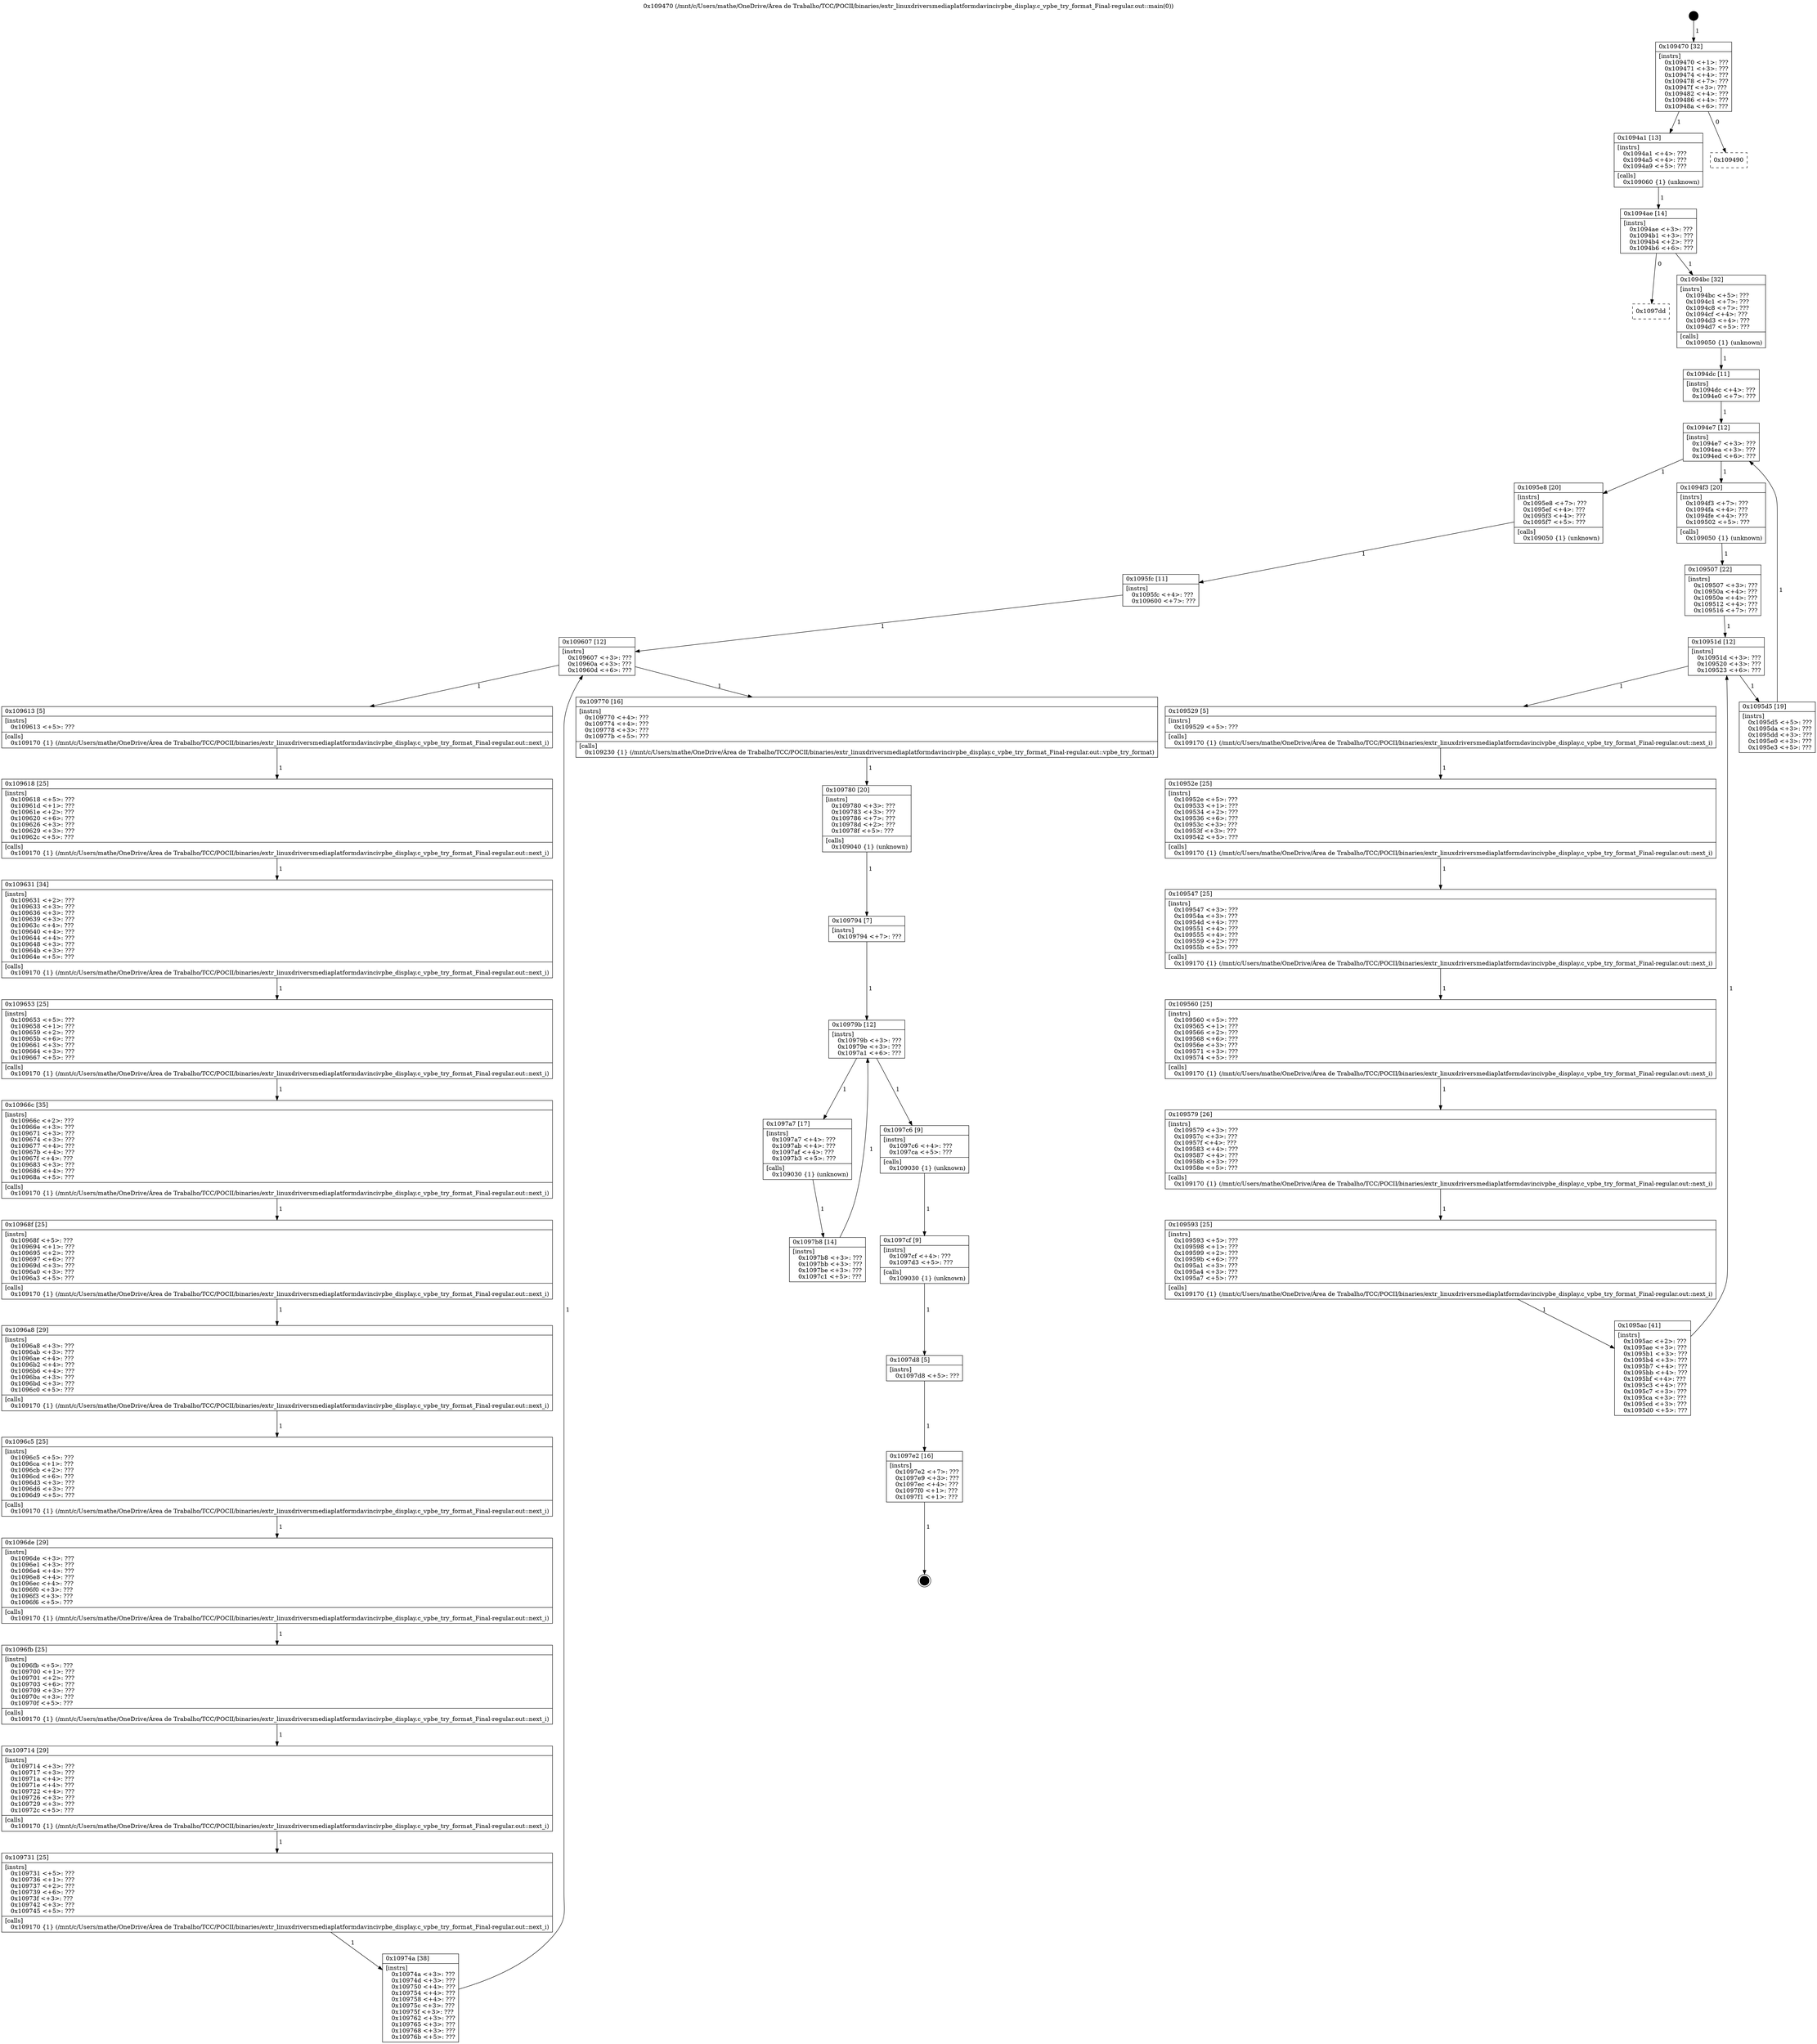 digraph "0x109470" {
  label = "0x109470 (/mnt/c/Users/mathe/OneDrive/Área de Trabalho/TCC/POCII/binaries/extr_linuxdriversmediaplatformdavincivpbe_display.c_vpbe_try_format_Final-regular.out::main(0))"
  labelloc = "t"
  node[shape=record]

  Entry [label="",width=0.3,height=0.3,shape=circle,fillcolor=black,style=filled]
  "0x109470" [label="{
     0x109470 [32]\l
     | [instrs]\l
     &nbsp;&nbsp;0x109470 \<+1\>: ???\l
     &nbsp;&nbsp;0x109471 \<+3\>: ???\l
     &nbsp;&nbsp;0x109474 \<+4\>: ???\l
     &nbsp;&nbsp;0x109478 \<+7\>: ???\l
     &nbsp;&nbsp;0x10947f \<+3\>: ???\l
     &nbsp;&nbsp;0x109482 \<+4\>: ???\l
     &nbsp;&nbsp;0x109486 \<+4\>: ???\l
     &nbsp;&nbsp;0x10948a \<+6\>: ???\l
  }"]
  "0x1094a1" [label="{
     0x1094a1 [13]\l
     | [instrs]\l
     &nbsp;&nbsp;0x1094a1 \<+4\>: ???\l
     &nbsp;&nbsp;0x1094a5 \<+4\>: ???\l
     &nbsp;&nbsp;0x1094a9 \<+5\>: ???\l
     | [calls]\l
     &nbsp;&nbsp;0x109060 \{1\} (unknown)\l
  }"]
  "0x109490" [label="{
     0x109490\l
  }", style=dashed]
  "0x1094ae" [label="{
     0x1094ae [14]\l
     | [instrs]\l
     &nbsp;&nbsp;0x1094ae \<+3\>: ???\l
     &nbsp;&nbsp;0x1094b1 \<+3\>: ???\l
     &nbsp;&nbsp;0x1094b4 \<+2\>: ???\l
     &nbsp;&nbsp;0x1094b6 \<+6\>: ???\l
  }"]
  "0x1097dd" [label="{
     0x1097dd\l
  }", style=dashed]
  "0x1094bc" [label="{
     0x1094bc [32]\l
     | [instrs]\l
     &nbsp;&nbsp;0x1094bc \<+5\>: ???\l
     &nbsp;&nbsp;0x1094c1 \<+7\>: ???\l
     &nbsp;&nbsp;0x1094c8 \<+7\>: ???\l
     &nbsp;&nbsp;0x1094cf \<+4\>: ???\l
     &nbsp;&nbsp;0x1094d3 \<+4\>: ???\l
     &nbsp;&nbsp;0x1094d7 \<+5\>: ???\l
     | [calls]\l
     &nbsp;&nbsp;0x109050 \{1\} (unknown)\l
  }"]
  Exit [label="",width=0.3,height=0.3,shape=circle,fillcolor=black,style=filled,peripheries=2]
  "0x1094e7" [label="{
     0x1094e7 [12]\l
     | [instrs]\l
     &nbsp;&nbsp;0x1094e7 \<+3\>: ???\l
     &nbsp;&nbsp;0x1094ea \<+3\>: ???\l
     &nbsp;&nbsp;0x1094ed \<+6\>: ???\l
  }"]
  "0x1095e8" [label="{
     0x1095e8 [20]\l
     | [instrs]\l
     &nbsp;&nbsp;0x1095e8 \<+7\>: ???\l
     &nbsp;&nbsp;0x1095ef \<+4\>: ???\l
     &nbsp;&nbsp;0x1095f3 \<+4\>: ???\l
     &nbsp;&nbsp;0x1095f7 \<+5\>: ???\l
     | [calls]\l
     &nbsp;&nbsp;0x109050 \{1\} (unknown)\l
  }"]
  "0x1094f3" [label="{
     0x1094f3 [20]\l
     | [instrs]\l
     &nbsp;&nbsp;0x1094f3 \<+7\>: ???\l
     &nbsp;&nbsp;0x1094fa \<+4\>: ???\l
     &nbsp;&nbsp;0x1094fe \<+4\>: ???\l
     &nbsp;&nbsp;0x109502 \<+5\>: ???\l
     | [calls]\l
     &nbsp;&nbsp;0x109050 \{1\} (unknown)\l
  }"]
  "0x10951d" [label="{
     0x10951d [12]\l
     | [instrs]\l
     &nbsp;&nbsp;0x10951d \<+3\>: ???\l
     &nbsp;&nbsp;0x109520 \<+3\>: ???\l
     &nbsp;&nbsp;0x109523 \<+6\>: ???\l
  }"]
  "0x1095d5" [label="{
     0x1095d5 [19]\l
     | [instrs]\l
     &nbsp;&nbsp;0x1095d5 \<+5\>: ???\l
     &nbsp;&nbsp;0x1095da \<+3\>: ???\l
     &nbsp;&nbsp;0x1095dd \<+3\>: ???\l
     &nbsp;&nbsp;0x1095e0 \<+3\>: ???\l
     &nbsp;&nbsp;0x1095e3 \<+5\>: ???\l
  }"]
  "0x109529" [label="{
     0x109529 [5]\l
     | [instrs]\l
     &nbsp;&nbsp;0x109529 \<+5\>: ???\l
     | [calls]\l
     &nbsp;&nbsp;0x109170 \{1\} (/mnt/c/Users/mathe/OneDrive/Área de Trabalho/TCC/POCII/binaries/extr_linuxdriversmediaplatformdavincivpbe_display.c_vpbe_try_format_Final-regular.out::next_i)\l
  }"]
  "0x10952e" [label="{
     0x10952e [25]\l
     | [instrs]\l
     &nbsp;&nbsp;0x10952e \<+5\>: ???\l
     &nbsp;&nbsp;0x109533 \<+1\>: ???\l
     &nbsp;&nbsp;0x109534 \<+2\>: ???\l
     &nbsp;&nbsp;0x109536 \<+6\>: ???\l
     &nbsp;&nbsp;0x10953c \<+3\>: ???\l
     &nbsp;&nbsp;0x10953f \<+3\>: ???\l
     &nbsp;&nbsp;0x109542 \<+5\>: ???\l
     | [calls]\l
     &nbsp;&nbsp;0x109170 \{1\} (/mnt/c/Users/mathe/OneDrive/Área de Trabalho/TCC/POCII/binaries/extr_linuxdriversmediaplatformdavincivpbe_display.c_vpbe_try_format_Final-regular.out::next_i)\l
  }"]
  "0x109547" [label="{
     0x109547 [25]\l
     | [instrs]\l
     &nbsp;&nbsp;0x109547 \<+3\>: ???\l
     &nbsp;&nbsp;0x10954a \<+3\>: ???\l
     &nbsp;&nbsp;0x10954d \<+4\>: ???\l
     &nbsp;&nbsp;0x109551 \<+4\>: ???\l
     &nbsp;&nbsp;0x109555 \<+4\>: ???\l
     &nbsp;&nbsp;0x109559 \<+2\>: ???\l
     &nbsp;&nbsp;0x10955b \<+5\>: ???\l
     | [calls]\l
     &nbsp;&nbsp;0x109170 \{1\} (/mnt/c/Users/mathe/OneDrive/Área de Trabalho/TCC/POCII/binaries/extr_linuxdriversmediaplatformdavincivpbe_display.c_vpbe_try_format_Final-regular.out::next_i)\l
  }"]
  "0x109560" [label="{
     0x109560 [25]\l
     | [instrs]\l
     &nbsp;&nbsp;0x109560 \<+5\>: ???\l
     &nbsp;&nbsp;0x109565 \<+1\>: ???\l
     &nbsp;&nbsp;0x109566 \<+2\>: ???\l
     &nbsp;&nbsp;0x109568 \<+6\>: ???\l
     &nbsp;&nbsp;0x10956e \<+3\>: ???\l
     &nbsp;&nbsp;0x109571 \<+3\>: ???\l
     &nbsp;&nbsp;0x109574 \<+5\>: ???\l
     | [calls]\l
     &nbsp;&nbsp;0x109170 \{1\} (/mnt/c/Users/mathe/OneDrive/Área de Trabalho/TCC/POCII/binaries/extr_linuxdriversmediaplatformdavincivpbe_display.c_vpbe_try_format_Final-regular.out::next_i)\l
  }"]
  "0x109579" [label="{
     0x109579 [26]\l
     | [instrs]\l
     &nbsp;&nbsp;0x109579 \<+3\>: ???\l
     &nbsp;&nbsp;0x10957c \<+3\>: ???\l
     &nbsp;&nbsp;0x10957f \<+4\>: ???\l
     &nbsp;&nbsp;0x109583 \<+4\>: ???\l
     &nbsp;&nbsp;0x109587 \<+4\>: ???\l
     &nbsp;&nbsp;0x10958b \<+3\>: ???\l
     &nbsp;&nbsp;0x10958e \<+5\>: ???\l
     | [calls]\l
     &nbsp;&nbsp;0x109170 \{1\} (/mnt/c/Users/mathe/OneDrive/Área de Trabalho/TCC/POCII/binaries/extr_linuxdriversmediaplatformdavincivpbe_display.c_vpbe_try_format_Final-regular.out::next_i)\l
  }"]
  "0x109593" [label="{
     0x109593 [25]\l
     | [instrs]\l
     &nbsp;&nbsp;0x109593 \<+5\>: ???\l
     &nbsp;&nbsp;0x109598 \<+1\>: ???\l
     &nbsp;&nbsp;0x109599 \<+2\>: ???\l
     &nbsp;&nbsp;0x10959b \<+6\>: ???\l
     &nbsp;&nbsp;0x1095a1 \<+3\>: ???\l
     &nbsp;&nbsp;0x1095a4 \<+3\>: ???\l
     &nbsp;&nbsp;0x1095a7 \<+5\>: ???\l
     | [calls]\l
     &nbsp;&nbsp;0x109170 \{1\} (/mnt/c/Users/mathe/OneDrive/Área de Trabalho/TCC/POCII/binaries/extr_linuxdriversmediaplatformdavincivpbe_display.c_vpbe_try_format_Final-regular.out::next_i)\l
  }"]
  "0x1095ac" [label="{
     0x1095ac [41]\l
     | [instrs]\l
     &nbsp;&nbsp;0x1095ac \<+2\>: ???\l
     &nbsp;&nbsp;0x1095ae \<+3\>: ???\l
     &nbsp;&nbsp;0x1095b1 \<+3\>: ???\l
     &nbsp;&nbsp;0x1095b4 \<+3\>: ???\l
     &nbsp;&nbsp;0x1095b7 \<+4\>: ???\l
     &nbsp;&nbsp;0x1095bb \<+4\>: ???\l
     &nbsp;&nbsp;0x1095bf \<+4\>: ???\l
     &nbsp;&nbsp;0x1095c3 \<+4\>: ???\l
     &nbsp;&nbsp;0x1095c7 \<+3\>: ???\l
     &nbsp;&nbsp;0x1095ca \<+3\>: ???\l
     &nbsp;&nbsp;0x1095cd \<+3\>: ???\l
     &nbsp;&nbsp;0x1095d0 \<+5\>: ???\l
  }"]
  "0x109507" [label="{
     0x109507 [22]\l
     | [instrs]\l
     &nbsp;&nbsp;0x109507 \<+3\>: ???\l
     &nbsp;&nbsp;0x10950a \<+4\>: ???\l
     &nbsp;&nbsp;0x10950e \<+4\>: ???\l
     &nbsp;&nbsp;0x109512 \<+4\>: ???\l
     &nbsp;&nbsp;0x109516 \<+7\>: ???\l
  }"]
  "0x1097e2" [label="{
     0x1097e2 [16]\l
     | [instrs]\l
     &nbsp;&nbsp;0x1097e2 \<+7\>: ???\l
     &nbsp;&nbsp;0x1097e9 \<+3\>: ???\l
     &nbsp;&nbsp;0x1097ec \<+4\>: ???\l
     &nbsp;&nbsp;0x1097f0 \<+1\>: ???\l
     &nbsp;&nbsp;0x1097f1 \<+1\>: ???\l
  }"]
  "0x1094dc" [label="{
     0x1094dc [11]\l
     | [instrs]\l
     &nbsp;&nbsp;0x1094dc \<+4\>: ???\l
     &nbsp;&nbsp;0x1094e0 \<+7\>: ???\l
  }"]
  "0x109607" [label="{
     0x109607 [12]\l
     | [instrs]\l
     &nbsp;&nbsp;0x109607 \<+3\>: ???\l
     &nbsp;&nbsp;0x10960a \<+3\>: ???\l
     &nbsp;&nbsp;0x10960d \<+6\>: ???\l
  }"]
  "0x109770" [label="{
     0x109770 [16]\l
     | [instrs]\l
     &nbsp;&nbsp;0x109770 \<+4\>: ???\l
     &nbsp;&nbsp;0x109774 \<+4\>: ???\l
     &nbsp;&nbsp;0x109778 \<+3\>: ???\l
     &nbsp;&nbsp;0x10977b \<+5\>: ???\l
     | [calls]\l
     &nbsp;&nbsp;0x109230 \{1\} (/mnt/c/Users/mathe/OneDrive/Área de Trabalho/TCC/POCII/binaries/extr_linuxdriversmediaplatformdavincivpbe_display.c_vpbe_try_format_Final-regular.out::vpbe_try_format)\l
  }"]
  "0x109613" [label="{
     0x109613 [5]\l
     | [instrs]\l
     &nbsp;&nbsp;0x109613 \<+5\>: ???\l
     | [calls]\l
     &nbsp;&nbsp;0x109170 \{1\} (/mnt/c/Users/mathe/OneDrive/Área de Trabalho/TCC/POCII/binaries/extr_linuxdriversmediaplatformdavincivpbe_display.c_vpbe_try_format_Final-regular.out::next_i)\l
  }"]
  "0x109618" [label="{
     0x109618 [25]\l
     | [instrs]\l
     &nbsp;&nbsp;0x109618 \<+5\>: ???\l
     &nbsp;&nbsp;0x10961d \<+1\>: ???\l
     &nbsp;&nbsp;0x10961e \<+2\>: ???\l
     &nbsp;&nbsp;0x109620 \<+6\>: ???\l
     &nbsp;&nbsp;0x109626 \<+3\>: ???\l
     &nbsp;&nbsp;0x109629 \<+3\>: ???\l
     &nbsp;&nbsp;0x10962c \<+5\>: ???\l
     | [calls]\l
     &nbsp;&nbsp;0x109170 \{1\} (/mnt/c/Users/mathe/OneDrive/Área de Trabalho/TCC/POCII/binaries/extr_linuxdriversmediaplatformdavincivpbe_display.c_vpbe_try_format_Final-regular.out::next_i)\l
  }"]
  "0x109631" [label="{
     0x109631 [34]\l
     | [instrs]\l
     &nbsp;&nbsp;0x109631 \<+2\>: ???\l
     &nbsp;&nbsp;0x109633 \<+3\>: ???\l
     &nbsp;&nbsp;0x109636 \<+3\>: ???\l
     &nbsp;&nbsp;0x109639 \<+3\>: ???\l
     &nbsp;&nbsp;0x10963c \<+4\>: ???\l
     &nbsp;&nbsp;0x109640 \<+4\>: ???\l
     &nbsp;&nbsp;0x109644 \<+4\>: ???\l
     &nbsp;&nbsp;0x109648 \<+3\>: ???\l
     &nbsp;&nbsp;0x10964b \<+3\>: ???\l
     &nbsp;&nbsp;0x10964e \<+5\>: ???\l
     | [calls]\l
     &nbsp;&nbsp;0x109170 \{1\} (/mnt/c/Users/mathe/OneDrive/Área de Trabalho/TCC/POCII/binaries/extr_linuxdriversmediaplatformdavincivpbe_display.c_vpbe_try_format_Final-regular.out::next_i)\l
  }"]
  "0x109653" [label="{
     0x109653 [25]\l
     | [instrs]\l
     &nbsp;&nbsp;0x109653 \<+5\>: ???\l
     &nbsp;&nbsp;0x109658 \<+1\>: ???\l
     &nbsp;&nbsp;0x109659 \<+2\>: ???\l
     &nbsp;&nbsp;0x10965b \<+6\>: ???\l
     &nbsp;&nbsp;0x109661 \<+3\>: ???\l
     &nbsp;&nbsp;0x109664 \<+3\>: ???\l
     &nbsp;&nbsp;0x109667 \<+5\>: ???\l
     | [calls]\l
     &nbsp;&nbsp;0x109170 \{1\} (/mnt/c/Users/mathe/OneDrive/Área de Trabalho/TCC/POCII/binaries/extr_linuxdriversmediaplatformdavincivpbe_display.c_vpbe_try_format_Final-regular.out::next_i)\l
  }"]
  "0x10966c" [label="{
     0x10966c [35]\l
     | [instrs]\l
     &nbsp;&nbsp;0x10966c \<+2\>: ???\l
     &nbsp;&nbsp;0x10966e \<+3\>: ???\l
     &nbsp;&nbsp;0x109671 \<+3\>: ???\l
     &nbsp;&nbsp;0x109674 \<+3\>: ???\l
     &nbsp;&nbsp;0x109677 \<+4\>: ???\l
     &nbsp;&nbsp;0x10967b \<+4\>: ???\l
     &nbsp;&nbsp;0x10967f \<+4\>: ???\l
     &nbsp;&nbsp;0x109683 \<+3\>: ???\l
     &nbsp;&nbsp;0x109686 \<+4\>: ???\l
     &nbsp;&nbsp;0x10968a \<+5\>: ???\l
     | [calls]\l
     &nbsp;&nbsp;0x109170 \{1\} (/mnt/c/Users/mathe/OneDrive/Área de Trabalho/TCC/POCII/binaries/extr_linuxdriversmediaplatformdavincivpbe_display.c_vpbe_try_format_Final-regular.out::next_i)\l
  }"]
  "0x10968f" [label="{
     0x10968f [25]\l
     | [instrs]\l
     &nbsp;&nbsp;0x10968f \<+5\>: ???\l
     &nbsp;&nbsp;0x109694 \<+1\>: ???\l
     &nbsp;&nbsp;0x109695 \<+2\>: ???\l
     &nbsp;&nbsp;0x109697 \<+6\>: ???\l
     &nbsp;&nbsp;0x10969d \<+3\>: ???\l
     &nbsp;&nbsp;0x1096a0 \<+3\>: ???\l
     &nbsp;&nbsp;0x1096a3 \<+5\>: ???\l
     | [calls]\l
     &nbsp;&nbsp;0x109170 \{1\} (/mnt/c/Users/mathe/OneDrive/Área de Trabalho/TCC/POCII/binaries/extr_linuxdriversmediaplatformdavincivpbe_display.c_vpbe_try_format_Final-regular.out::next_i)\l
  }"]
  "0x1096a8" [label="{
     0x1096a8 [29]\l
     | [instrs]\l
     &nbsp;&nbsp;0x1096a8 \<+3\>: ???\l
     &nbsp;&nbsp;0x1096ab \<+3\>: ???\l
     &nbsp;&nbsp;0x1096ae \<+4\>: ???\l
     &nbsp;&nbsp;0x1096b2 \<+4\>: ???\l
     &nbsp;&nbsp;0x1096b6 \<+4\>: ???\l
     &nbsp;&nbsp;0x1096ba \<+3\>: ???\l
     &nbsp;&nbsp;0x1096bd \<+3\>: ???\l
     &nbsp;&nbsp;0x1096c0 \<+5\>: ???\l
     | [calls]\l
     &nbsp;&nbsp;0x109170 \{1\} (/mnt/c/Users/mathe/OneDrive/Área de Trabalho/TCC/POCII/binaries/extr_linuxdriversmediaplatformdavincivpbe_display.c_vpbe_try_format_Final-regular.out::next_i)\l
  }"]
  "0x1096c5" [label="{
     0x1096c5 [25]\l
     | [instrs]\l
     &nbsp;&nbsp;0x1096c5 \<+5\>: ???\l
     &nbsp;&nbsp;0x1096ca \<+1\>: ???\l
     &nbsp;&nbsp;0x1096cb \<+2\>: ???\l
     &nbsp;&nbsp;0x1096cd \<+6\>: ???\l
     &nbsp;&nbsp;0x1096d3 \<+3\>: ???\l
     &nbsp;&nbsp;0x1096d6 \<+3\>: ???\l
     &nbsp;&nbsp;0x1096d9 \<+5\>: ???\l
     | [calls]\l
     &nbsp;&nbsp;0x109170 \{1\} (/mnt/c/Users/mathe/OneDrive/Área de Trabalho/TCC/POCII/binaries/extr_linuxdriversmediaplatformdavincivpbe_display.c_vpbe_try_format_Final-regular.out::next_i)\l
  }"]
  "0x1096de" [label="{
     0x1096de [29]\l
     | [instrs]\l
     &nbsp;&nbsp;0x1096de \<+3\>: ???\l
     &nbsp;&nbsp;0x1096e1 \<+3\>: ???\l
     &nbsp;&nbsp;0x1096e4 \<+4\>: ???\l
     &nbsp;&nbsp;0x1096e8 \<+4\>: ???\l
     &nbsp;&nbsp;0x1096ec \<+4\>: ???\l
     &nbsp;&nbsp;0x1096f0 \<+3\>: ???\l
     &nbsp;&nbsp;0x1096f3 \<+3\>: ???\l
     &nbsp;&nbsp;0x1096f6 \<+5\>: ???\l
     | [calls]\l
     &nbsp;&nbsp;0x109170 \{1\} (/mnt/c/Users/mathe/OneDrive/Área de Trabalho/TCC/POCII/binaries/extr_linuxdriversmediaplatformdavincivpbe_display.c_vpbe_try_format_Final-regular.out::next_i)\l
  }"]
  "0x1096fb" [label="{
     0x1096fb [25]\l
     | [instrs]\l
     &nbsp;&nbsp;0x1096fb \<+5\>: ???\l
     &nbsp;&nbsp;0x109700 \<+1\>: ???\l
     &nbsp;&nbsp;0x109701 \<+2\>: ???\l
     &nbsp;&nbsp;0x109703 \<+6\>: ???\l
     &nbsp;&nbsp;0x109709 \<+3\>: ???\l
     &nbsp;&nbsp;0x10970c \<+3\>: ???\l
     &nbsp;&nbsp;0x10970f \<+5\>: ???\l
     | [calls]\l
     &nbsp;&nbsp;0x109170 \{1\} (/mnt/c/Users/mathe/OneDrive/Área de Trabalho/TCC/POCII/binaries/extr_linuxdriversmediaplatformdavincivpbe_display.c_vpbe_try_format_Final-regular.out::next_i)\l
  }"]
  "0x109714" [label="{
     0x109714 [29]\l
     | [instrs]\l
     &nbsp;&nbsp;0x109714 \<+3\>: ???\l
     &nbsp;&nbsp;0x109717 \<+3\>: ???\l
     &nbsp;&nbsp;0x10971a \<+4\>: ???\l
     &nbsp;&nbsp;0x10971e \<+4\>: ???\l
     &nbsp;&nbsp;0x109722 \<+4\>: ???\l
     &nbsp;&nbsp;0x109726 \<+3\>: ???\l
     &nbsp;&nbsp;0x109729 \<+3\>: ???\l
     &nbsp;&nbsp;0x10972c \<+5\>: ???\l
     | [calls]\l
     &nbsp;&nbsp;0x109170 \{1\} (/mnt/c/Users/mathe/OneDrive/Área de Trabalho/TCC/POCII/binaries/extr_linuxdriversmediaplatformdavincivpbe_display.c_vpbe_try_format_Final-regular.out::next_i)\l
  }"]
  "0x109731" [label="{
     0x109731 [25]\l
     | [instrs]\l
     &nbsp;&nbsp;0x109731 \<+5\>: ???\l
     &nbsp;&nbsp;0x109736 \<+1\>: ???\l
     &nbsp;&nbsp;0x109737 \<+2\>: ???\l
     &nbsp;&nbsp;0x109739 \<+6\>: ???\l
     &nbsp;&nbsp;0x10973f \<+3\>: ???\l
     &nbsp;&nbsp;0x109742 \<+3\>: ???\l
     &nbsp;&nbsp;0x109745 \<+5\>: ???\l
     | [calls]\l
     &nbsp;&nbsp;0x109170 \{1\} (/mnt/c/Users/mathe/OneDrive/Área de Trabalho/TCC/POCII/binaries/extr_linuxdriversmediaplatformdavincivpbe_display.c_vpbe_try_format_Final-regular.out::next_i)\l
  }"]
  "0x10974a" [label="{
     0x10974a [38]\l
     | [instrs]\l
     &nbsp;&nbsp;0x10974a \<+3\>: ???\l
     &nbsp;&nbsp;0x10974d \<+3\>: ???\l
     &nbsp;&nbsp;0x109750 \<+4\>: ???\l
     &nbsp;&nbsp;0x109754 \<+4\>: ???\l
     &nbsp;&nbsp;0x109758 \<+4\>: ???\l
     &nbsp;&nbsp;0x10975c \<+3\>: ???\l
     &nbsp;&nbsp;0x10975f \<+3\>: ???\l
     &nbsp;&nbsp;0x109762 \<+3\>: ???\l
     &nbsp;&nbsp;0x109765 \<+3\>: ???\l
     &nbsp;&nbsp;0x109768 \<+3\>: ???\l
     &nbsp;&nbsp;0x10976b \<+5\>: ???\l
  }"]
  "0x1095fc" [label="{
     0x1095fc [11]\l
     | [instrs]\l
     &nbsp;&nbsp;0x1095fc \<+4\>: ???\l
     &nbsp;&nbsp;0x109600 \<+7\>: ???\l
  }"]
  "0x109780" [label="{
     0x109780 [20]\l
     | [instrs]\l
     &nbsp;&nbsp;0x109780 \<+3\>: ???\l
     &nbsp;&nbsp;0x109783 \<+3\>: ???\l
     &nbsp;&nbsp;0x109786 \<+7\>: ???\l
     &nbsp;&nbsp;0x10978d \<+2\>: ???\l
     &nbsp;&nbsp;0x10978f \<+5\>: ???\l
     | [calls]\l
     &nbsp;&nbsp;0x109040 \{1\} (unknown)\l
  }"]
  "0x10979b" [label="{
     0x10979b [12]\l
     | [instrs]\l
     &nbsp;&nbsp;0x10979b \<+3\>: ???\l
     &nbsp;&nbsp;0x10979e \<+3\>: ???\l
     &nbsp;&nbsp;0x1097a1 \<+6\>: ???\l
  }"]
  "0x1097c6" [label="{
     0x1097c6 [9]\l
     | [instrs]\l
     &nbsp;&nbsp;0x1097c6 \<+4\>: ???\l
     &nbsp;&nbsp;0x1097ca \<+5\>: ???\l
     | [calls]\l
     &nbsp;&nbsp;0x109030 \{1\} (unknown)\l
  }"]
  "0x1097a7" [label="{
     0x1097a7 [17]\l
     | [instrs]\l
     &nbsp;&nbsp;0x1097a7 \<+4\>: ???\l
     &nbsp;&nbsp;0x1097ab \<+4\>: ???\l
     &nbsp;&nbsp;0x1097af \<+4\>: ???\l
     &nbsp;&nbsp;0x1097b3 \<+5\>: ???\l
     | [calls]\l
     &nbsp;&nbsp;0x109030 \{1\} (unknown)\l
  }"]
  "0x1097b8" [label="{
     0x1097b8 [14]\l
     | [instrs]\l
     &nbsp;&nbsp;0x1097b8 \<+3\>: ???\l
     &nbsp;&nbsp;0x1097bb \<+3\>: ???\l
     &nbsp;&nbsp;0x1097be \<+3\>: ???\l
     &nbsp;&nbsp;0x1097c1 \<+5\>: ???\l
  }"]
  "0x109794" [label="{
     0x109794 [7]\l
     | [instrs]\l
     &nbsp;&nbsp;0x109794 \<+7\>: ???\l
  }"]
  "0x1097cf" [label="{
     0x1097cf [9]\l
     | [instrs]\l
     &nbsp;&nbsp;0x1097cf \<+4\>: ???\l
     &nbsp;&nbsp;0x1097d3 \<+5\>: ???\l
     | [calls]\l
     &nbsp;&nbsp;0x109030 \{1\} (unknown)\l
  }"]
  "0x1097d8" [label="{
     0x1097d8 [5]\l
     | [instrs]\l
     &nbsp;&nbsp;0x1097d8 \<+5\>: ???\l
  }"]
  Entry -> "0x109470" [label=" 1"]
  "0x109470" -> "0x1094a1" [label=" 1"]
  "0x109470" -> "0x109490" [label=" 0"]
  "0x1094a1" -> "0x1094ae" [label=" 1"]
  "0x1094ae" -> "0x1097dd" [label=" 0"]
  "0x1094ae" -> "0x1094bc" [label=" 1"]
  "0x1097e2" -> Exit [label=" 1"]
  "0x1094bc" -> "0x1094dc" [label=" 1"]
  "0x1094e7" -> "0x1095e8" [label=" 1"]
  "0x1094e7" -> "0x1094f3" [label=" 1"]
  "0x1094f3" -> "0x109507" [label=" 1"]
  "0x10951d" -> "0x1095d5" [label=" 1"]
  "0x10951d" -> "0x109529" [label=" 1"]
  "0x109529" -> "0x10952e" [label=" 1"]
  "0x10952e" -> "0x109547" [label=" 1"]
  "0x109547" -> "0x109560" [label=" 1"]
  "0x109560" -> "0x109579" [label=" 1"]
  "0x109579" -> "0x109593" [label=" 1"]
  "0x109593" -> "0x1095ac" [label=" 1"]
  "0x109507" -> "0x10951d" [label=" 1"]
  "0x1095ac" -> "0x10951d" [label=" 1"]
  "0x1097d8" -> "0x1097e2" [label=" 1"]
  "0x1094dc" -> "0x1094e7" [label=" 1"]
  "0x1095d5" -> "0x1094e7" [label=" 1"]
  "0x1095e8" -> "0x1095fc" [label=" 1"]
  "0x109607" -> "0x109770" [label=" 1"]
  "0x109607" -> "0x109613" [label=" 1"]
  "0x109613" -> "0x109618" [label=" 1"]
  "0x109618" -> "0x109631" [label=" 1"]
  "0x109631" -> "0x109653" [label=" 1"]
  "0x109653" -> "0x10966c" [label=" 1"]
  "0x10966c" -> "0x10968f" [label=" 1"]
  "0x10968f" -> "0x1096a8" [label=" 1"]
  "0x1096a8" -> "0x1096c5" [label=" 1"]
  "0x1096c5" -> "0x1096de" [label=" 1"]
  "0x1096de" -> "0x1096fb" [label=" 1"]
  "0x1096fb" -> "0x109714" [label=" 1"]
  "0x109714" -> "0x109731" [label=" 1"]
  "0x109731" -> "0x10974a" [label=" 1"]
  "0x1095fc" -> "0x109607" [label=" 1"]
  "0x10974a" -> "0x109607" [label=" 1"]
  "0x109770" -> "0x109780" [label=" 1"]
  "0x109780" -> "0x109794" [label=" 1"]
  "0x10979b" -> "0x1097c6" [label=" 1"]
  "0x10979b" -> "0x1097a7" [label=" 1"]
  "0x1097a7" -> "0x1097b8" [label=" 1"]
  "0x109794" -> "0x10979b" [label=" 1"]
  "0x1097b8" -> "0x10979b" [label=" 1"]
  "0x1097c6" -> "0x1097cf" [label=" 1"]
  "0x1097cf" -> "0x1097d8" [label=" 1"]
}

